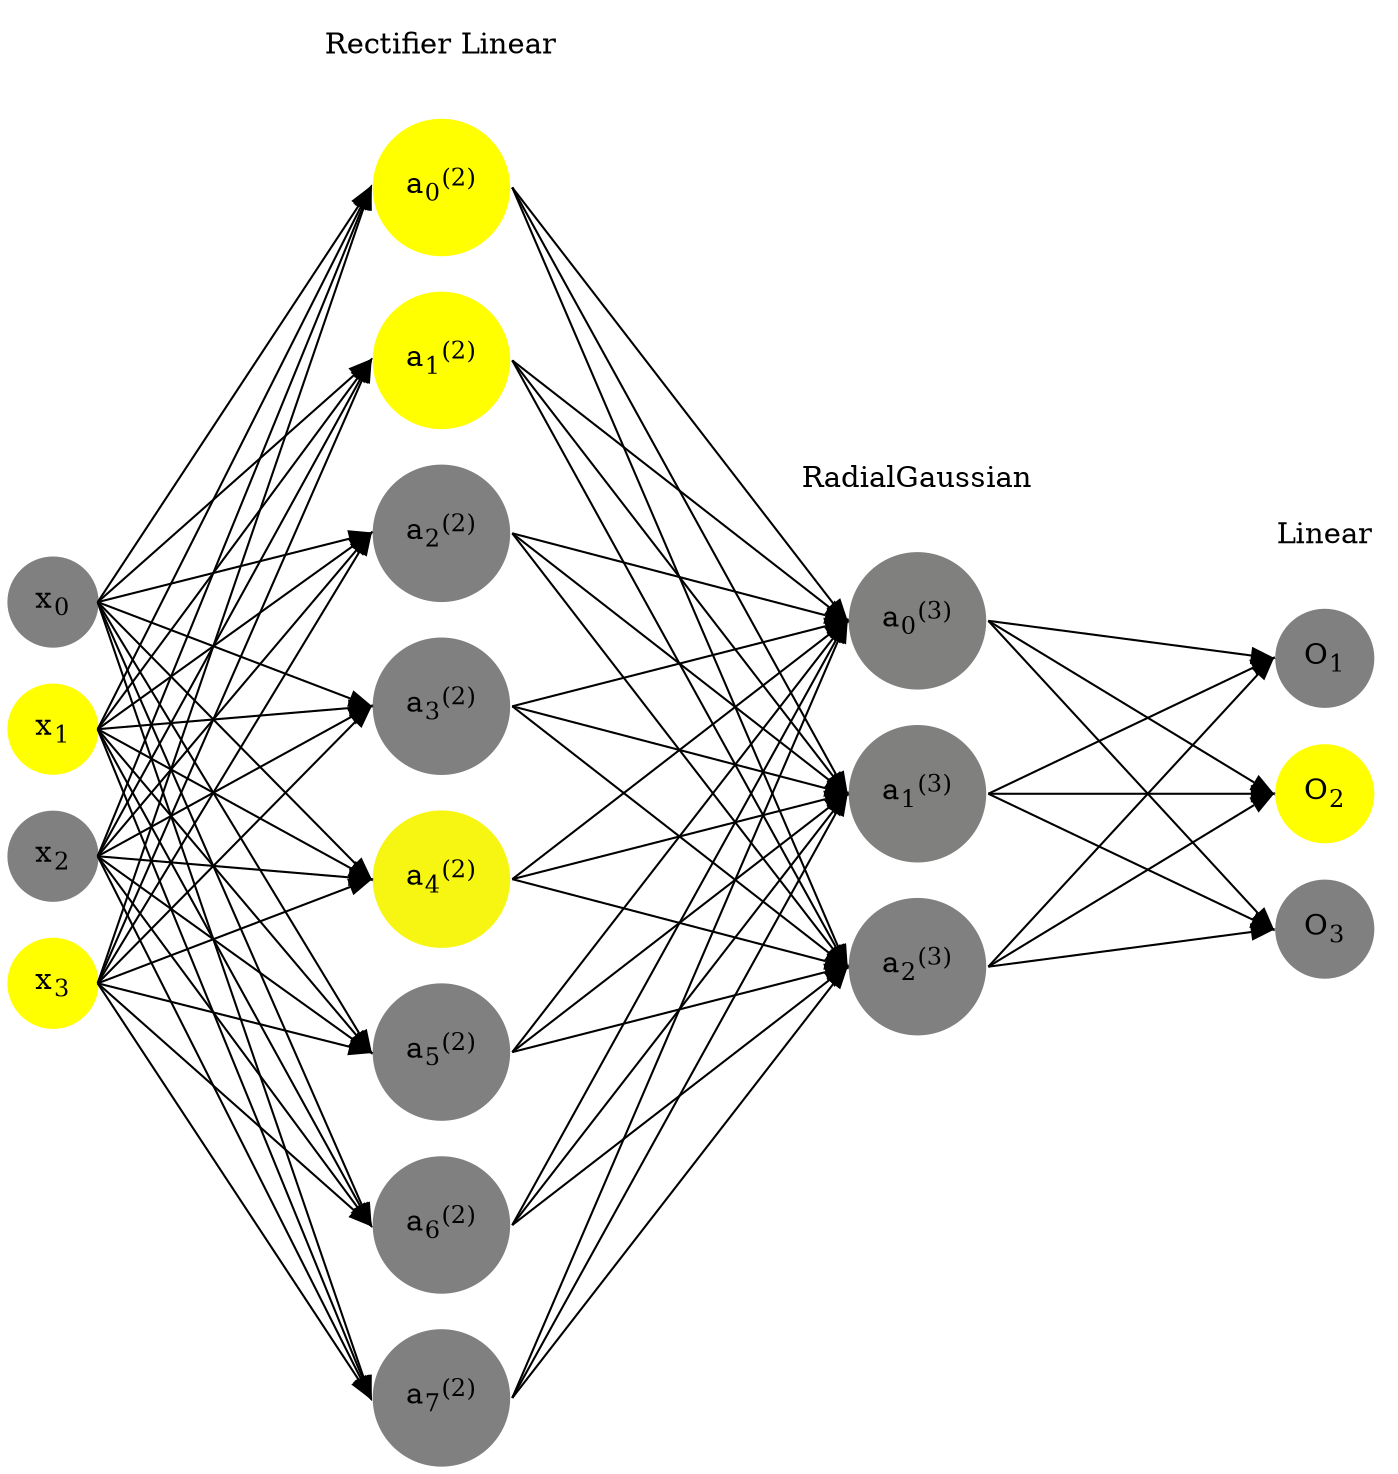 digraph G {
	rankdir = LR;
	splines=false;
	edge[style=invis];
	ranksep= 1.4;
	{
	node [shape=circle, color="0.1667, 0.0, 0.5", style=filled, fillcolor="0.1667, 0.0, 0.5"];
	x0 [label=<x<sub>0</sub>>];
	}
	{
	node [shape=circle, color="0.1667, 1.0, 1.0", style=filled, fillcolor="0.1667, 1.0, 1.0"];
	x1 [label=<x<sub>1</sub>>];
	}
	{
	node [shape=circle, color="0.1667, 0.0, 0.5", style=filled, fillcolor="0.1667, 0.0, 0.5"];
	x2 [label=<x<sub>2</sub>>];
	}
	{
	node [shape=circle, color="0.1667, 1.0, 1.0", style=filled, fillcolor="0.1667, 1.0, 1.0"];
	x3 [label=<x<sub>3</sub>>];
	}
	{
	node [shape=circle, color="0.1667, 2.194360, 1.597180", style=filled, fillcolor="0.1667, 2.194360, 1.597180"];
	a02 [label=<a<sub>0</sub><sup>(2)</sup>>];
	}
	{
	node [shape=circle, color="0.1667, 1.724160, 1.362080", style=filled, fillcolor="0.1667, 1.724160, 1.362080"];
	a12 [label=<a<sub>1</sub><sup>(2)</sup>>];
	}
	{
	node [shape=circle, color="0.1667, 0.000000, 0.500000", style=filled, fillcolor="0.1667, 0.000000, 0.500000"];
	a22 [label=<a<sub>2</sub><sup>(2)</sup>>];
	}
	{
	node [shape=circle, color="0.1667, 0.000000, 0.500000", style=filled, fillcolor="0.1667, 0.000000, 0.500000"];
	a32 [label=<a<sub>3</sub><sup>(2)</sup>>];
	}
	{
	node [shape=circle, color="0.1667, 0.925075, 0.962538", style=filled, fillcolor="0.1667, 0.925075, 0.962538"];
	a42 [label=<a<sub>4</sub><sup>(2)</sup>>];
	}
	{
	node [shape=circle, color="0.1667, 0.000000, 0.500000", style=filled, fillcolor="0.1667, 0.000000, 0.500000"];
	a52 [label=<a<sub>5</sub><sup>(2)</sup>>];
	}
	{
	node [shape=circle, color="0.1667, 0.000000, 0.500000", style=filled, fillcolor="0.1667, 0.000000, 0.500000"];
	a62 [label=<a<sub>6</sub><sup>(2)</sup>>];
	}
	{
	node [shape=circle, color="0.1667, 0.000000, 0.500000", style=filled, fillcolor="0.1667, 0.000000, 0.500000"];
	a72 [label=<a<sub>7</sub><sup>(2)</sup>>];
	}
	{
	node [shape=circle, color="0.1667, 0.000032, 0.500016", style=filled, fillcolor="0.1667, 0.000032, 0.500016"];
	a03 [label=<a<sub>0</sub><sup>(3)</sup>>];
	}
	{
	node [shape=circle, color="0.1667, 0.000044, 0.500022", style=filled, fillcolor="0.1667, 0.000044, 0.500022"];
	a13 [label=<a<sub>1</sub><sup>(3)</sup>>];
	}
	{
	node [shape=circle, color="0.1667, 0.000000, 0.500000", style=filled, fillcolor="0.1667, 0.000000, 0.500000"];
	a23 [label=<a<sub>2</sub><sup>(3)</sup>>];
	}
	{
	node [shape=circle, color="0.1667, 0.0, 0.5", style=filled, fillcolor="0.1667, 0.0, 0.5"];
	O1 [label=<O<sub>1</sub>>];
	}
	{
	node [shape=circle, color="0.1667, 1.0, 1.0", style=filled, fillcolor="0.1667, 1.0, 1.0"];
	O2 [label=<O<sub>2</sub>>];
	}
	{
	node [shape=circle, color="0.1667, 0.0, 0.5", style=filled, fillcolor="0.1667, 0.0, 0.5"];
	O3 [label=<O<sub>3</sub>>];
	}
	{
	rank=same;
	x0->x1->x2->x3;
	}
	{
	rank=same;
	a02->a12->a22->a32->a42->a52->a62->a72;
	}
	{
	rank=same;
	a03->a13->a23;
	}
	{
	rank=same;
	O1->O2->O3;
	}
	l1 [shape=plaintext,label="Rectifier Linear"];
	l1->a02;
	{rank=same; l1;a02};
	l2 [shape=plaintext,label="RadialGaussian"];
	l2->a03;
	{rank=same; l2;a03};
	l3 [shape=plaintext,label="Linear"];
	l3->O1;
	{rank=same; l3;O1};
edge[style=solid, tailport=e, headport=w];
	{x0;x1;x2;x3} -> {a02;a12;a22;a32;a42;a52;a62;a72};
	{a02;a12;a22;a32;a42;a52;a62;a72} -> {a03;a13;a23};
	{a03;a13;a23} -> {O1,O2,O3};
}